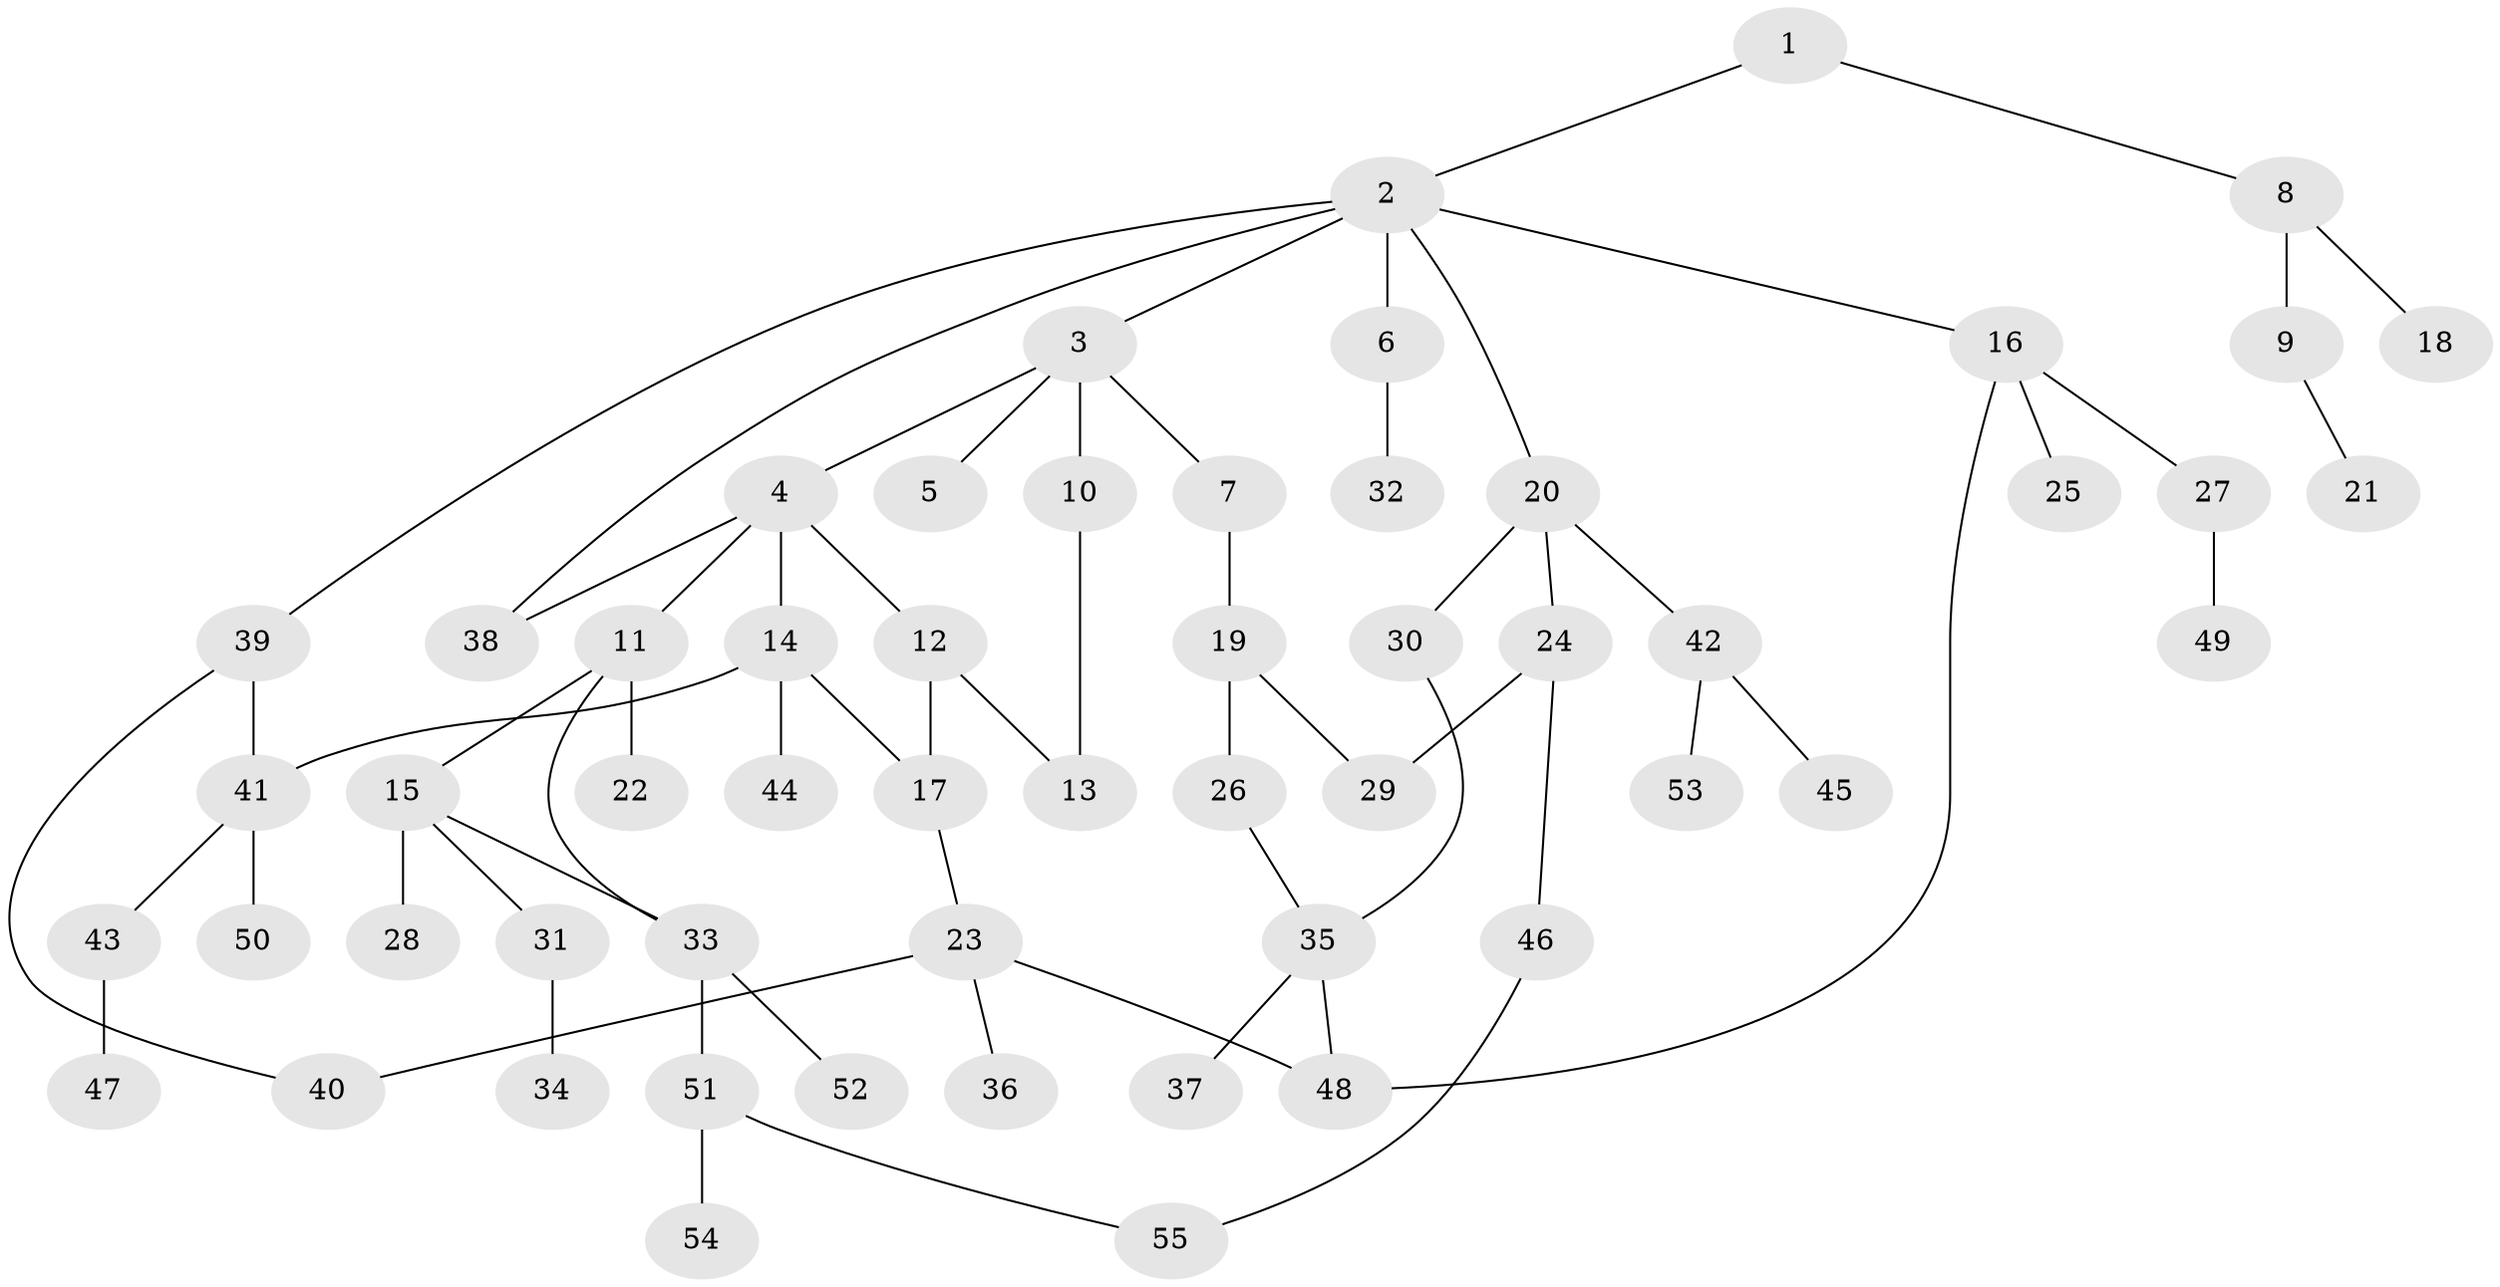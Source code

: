// Generated by graph-tools (version 1.1) at 2025/10/02/27/25 16:10:55]
// undirected, 55 vertices, 65 edges
graph export_dot {
graph [start="1"]
  node [color=gray90,style=filled];
  1;
  2;
  3;
  4;
  5;
  6;
  7;
  8;
  9;
  10;
  11;
  12;
  13;
  14;
  15;
  16;
  17;
  18;
  19;
  20;
  21;
  22;
  23;
  24;
  25;
  26;
  27;
  28;
  29;
  30;
  31;
  32;
  33;
  34;
  35;
  36;
  37;
  38;
  39;
  40;
  41;
  42;
  43;
  44;
  45;
  46;
  47;
  48;
  49;
  50;
  51;
  52;
  53;
  54;
  55;
  1 -- 2;
  1 -- 8;
  2 -- 3;
  2 -- 6;
  2 -- 16;
  2 -- 20;
  2 -- 38;
  2 -- 39;
  3 -- 4;
  3 -- 5;
  3 -- 7;
  3 -- 10;
  4 -- 11;
  4 -- 12;
  4 -- 14;
  4 -- 38;
  6 -- 32;
  7 -- 19;
  8 -- 9;
  8 -- 18;
  9 -- 21;
  10 -- 13;
  11 -- 15;
  11 -- 22;
  11 -- 33;
  12 -- 17;
  12 -- 13;
  14 -- 44;
  14 -- 17;
  14 -- 41;
  15 -- 28;
  15 -- 31;
  15 -- 33;
  16 -- 25;
  16 -- 27;
  16 -- 48;
  17 -- 23;
  19 -- 26;
  19 -- 29;
  20 -- 24;
  20 -- 30;
  20 -- 42;
  23 -- 36;
  23 -- 40;
  23 -- 48;
  24 -- 46;
  24 -- 29;
  26 -- 35;
  27 -- 49;
  30 -- 35;
  31 -- 34;
  33 -- 51;
  33 -- 52;
  35 -- 37;
  35 -- 48;
  39 -- 40;
  39 -- 41;
  41 -- 43;
  41 -- 50;
  42 -- 45;
  42 -- 53;
  43 -- 47;
  46 -- 55;
  51 -- 54;
  51 -- 55;
}
